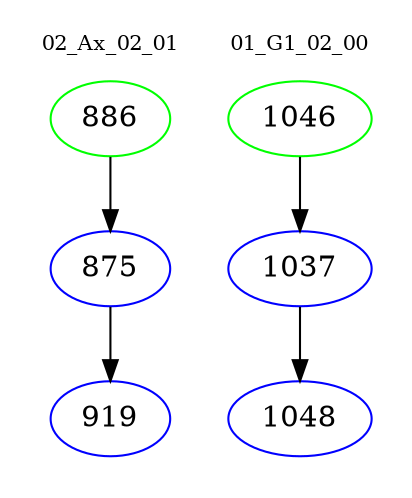 digraph{
subgraph cluster_0 {
color = white
label = "02_Ax_02_01";
fontsize=10;
T0_886 [label="886", color="green"]
T0_886 -> T0_875 [color="black"]
T0_875 [label="875", color="blue"]
T0_875 -> T0_919 [color="black"]
T0_919 [label="919", color="blue"]
}
subgraph cluster_1 {
color = white
label = "01_G1_02_00";
fontsize=10;
T1_1046 [label="1046", color="green"]
T1_1046 -> T1_1037 [color="black"]
T1_1037 [label="1037", color="blue"]
T1_1037 -> T1_1048 [color="black"]
T1_1048 [label="1048", color="blue"]
}
}
